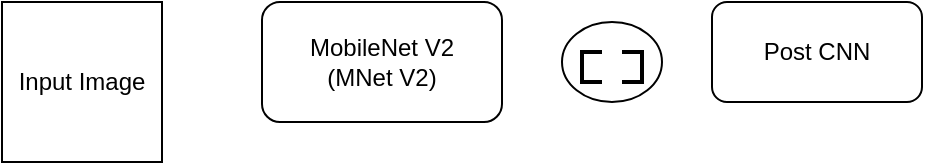 <mxfile version="26.1.3">
  <diagram name="Page-1" id="4kRo0u5oXu7StQ-dR5t9">
    <mxGraphModel dx="880" dy="468" grid="1" gridSize="10" guides="1" tooltips="1" connect="1" arrows="1" fold="1" page="1" pageScale="1" pageWidth="850" pageHeight="1100" math="0" shadow="0">
      <root>
        <mxCell id="0" />
        <mxCell id="1" parent="0" />
        <mxCell id="z3Hs4yELBLfUpNT4N0oq-1" value="Input Image" style="whiteSpace=wrap;html=1;aspect=fixed;" vertex="1" parent="1">
          <mxGeometry x="70" y="50" width="80" height="80" as="geometry" />
        </mxCell>
        <mxCell id="z3Hs4yELBLfUpNT4N0oq-2" value="MobileNet V2&lt;div&gt;(MNet V2)&lt;/div&gt;" style="rounded=1;whiteSpace=wrap;html=1;" vertex="1" parent="1">
          <mxGeometry x="200" y="50" width="120" height="60" as="geometry" />
        </mxCell>
        <mxCell id="z3Hs4yELBLfUpNT4N0oq-3" value="" style="verticalLabelPosition=bottom;verticalAlign=top;html=1;shape=mxgraph.flowchart.on-page_reference;" vertex="1" parent="1">
          <mxGeometry x="350" y="60" width="50" height="40" as="geometry" />
        </mxCell>
        <mxCell id="z3Hs4yELBLfUpNT4N0oq-4" value="" style="strokeWidth=2;html=1;shape=mxgraph.flowchart.annotation_1;align=left;pointerEvents=1;" vertex="1" parent="1">
          <mxGeometry x="360" y="75" width="10" height="15" as="geometry" />
        </mxCell>
        <mxCell id="z3Hs4yELBLfUpNT4N0oq-6" value="" style="strokeWidth=2;html=1;shape=mxgraph.flowchart.annotation_1;align=left;pointerEvents=1;rotation=-180;" vertex="1" parent="1">
          <mxGeometry x="380" y="75" width="10" height="15" as="geometry" />
        </mxCell>
        <mxCell id="z3Hs4yELBLfUpNT4N0oq-8" value="Post CNN" style="rounded=1;whiteSpace=wrap;html=1;" vertex="1" parent="1">
          <mxGeometry x="425" y="50" width="105" height="50" as="geometry" />
        </mxCell>
      </root>
    </mxGraphModel>
  </diagram>
</mxfile>
